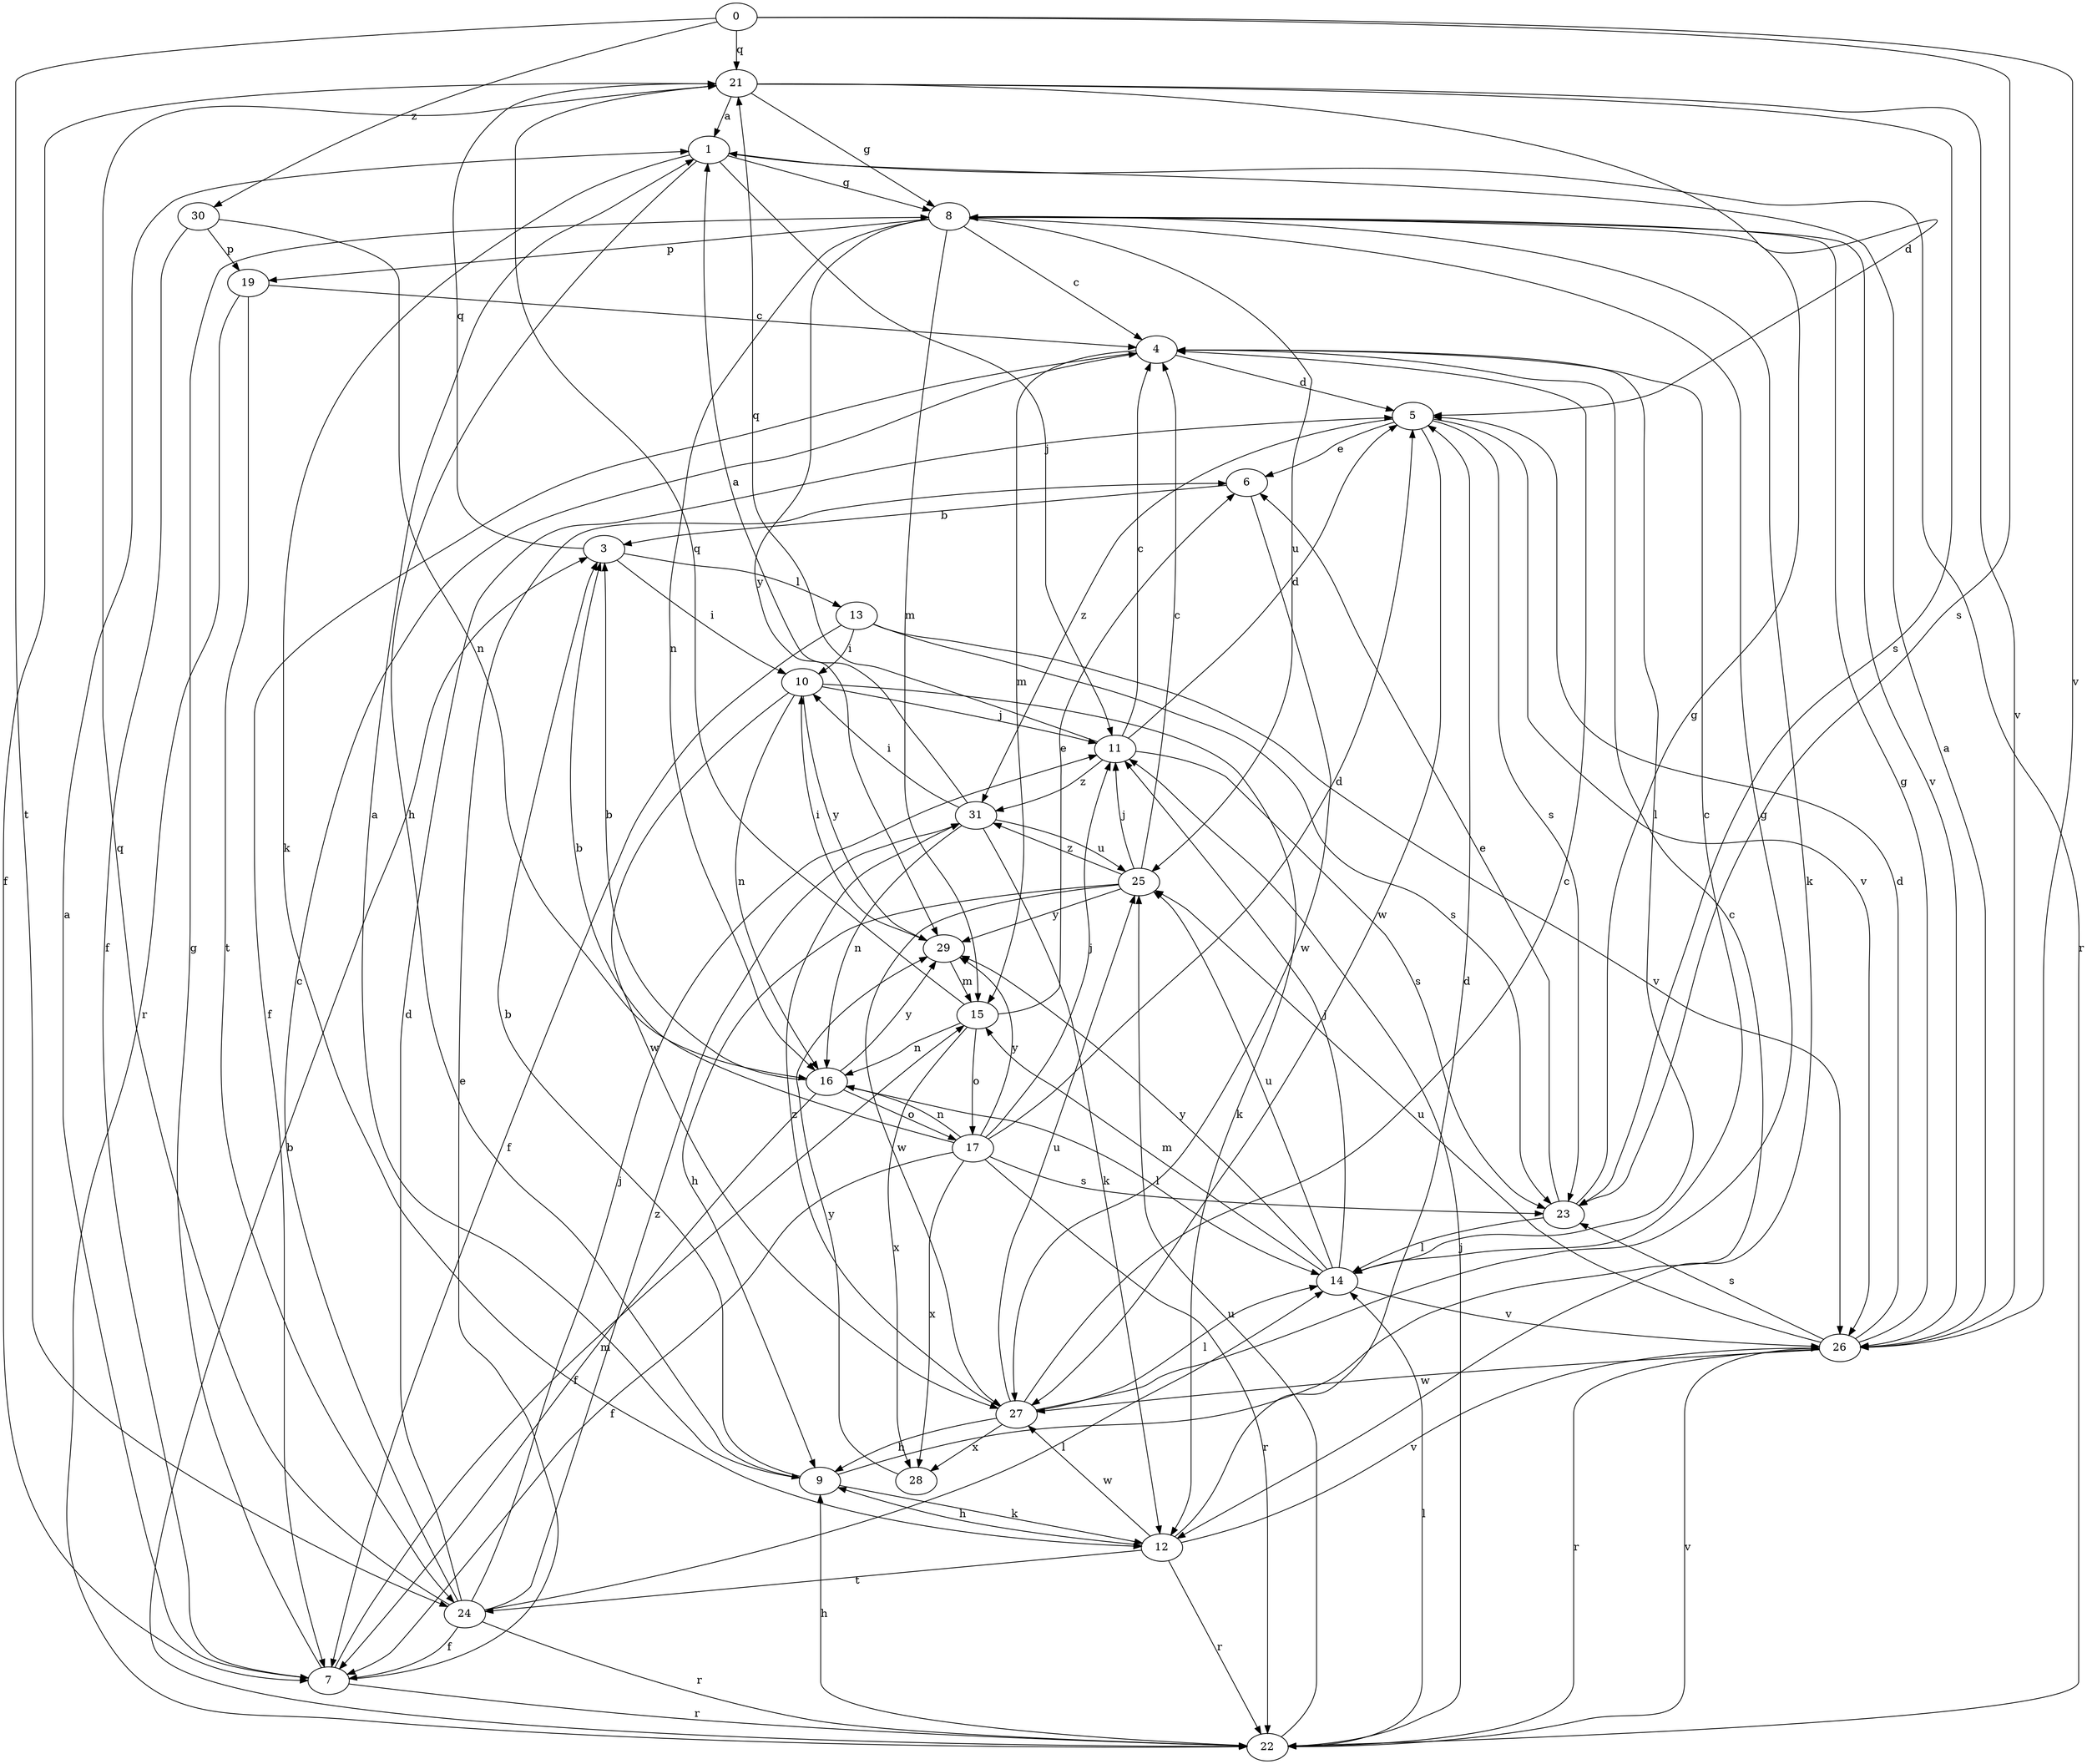 strict digraph  {
0;
1;
3;
4;
5;
6;
7;
8;
9;
10;
11;
12;
13;
14;
15;
16;
17;
19;
21;
22;
23;
24;
25;
26;
27;
28;
29;
30;
31;
0 -> 21  [label=q];
0 -> 23  [label=s];
0 -> 24  [label=t];
0 -> 26  [label=v];
0 -> 30  [label=z];
1 -> 8  [label=g];
1 -> 9  [label=h];
1 -> 11  [label=j];
1 -> 12  [label=k];
1 -> 22  [label=r];
3 -> 10  [label=i];
3 -> 13  [label=l];
3 -> 21  [label=q];
4 -> 5  [label=d];
4 -> 7  [label=f];
4 -> 14  [label=l];
4 -> 15  [label=m];
5 -> 6  [label=e];
5 -> 23  [label=s];
5 -> 26  [label=v];
5 -> 27  [label=w];
5 -> 31  [label=z];
6 -> 3  [label=b];
6 -> 27  [label=w];
7 -> 1  [label=a];
7 -> 6  [label=e];
7 -> 8  [label=g];
7 -> 15  [label=m];
7 -> 22  [label=r];
8 -> 4  [label=c];
8 -> 12  [label=k];
8 -> 15  [label=m];
8 -> 16  [label=n];
8 -> 19  [label=p];
8 -> 25  [label=u];
8 -> 26  [label=v];
8 -> 29  [label=y];
9 -> 1  [label=a];
9 -> 3  [label=b];
9 -> 4  [label=c];
9 -> 12  [label=k];
10 -> 11  [label=j];
10 -> 12  [label=k];
10 -> 16  [label=n];
10 -> 27  [label=w];
10 -> 29  [label=y];
11 -> 4  [label=c];
11 -> 5  [label=d];
11 -> 21  [label=q];
11 -> 23  [label=s];
11 -> 31  [label=z];
12 -> 5  [label=d];
12 -> 9  [label=h];
12 -> 22  [label=r];
12 -> 24  [label=t];
12 -> 26  [label=v];
12 -> 27  [label=w];
13 -> 7  [label=f];
13 -> 10  [label=i];
13 -> 23  [label=s];
13 -> 26  [label=v];
14 -> 4  [label=c];
14 -> 11  [label=j];
14 -> 15  [label=m];
14 -> 25  [label=u];
14 -> 26  [label=v];
14 -> 29  [label=y];
15 -> 6  [label=e];
15 -> 16  [label=n];
15 -> 17  [label=o];
15 -> 21  [label=q];
15 -> 28  [label=x];
16 -> 3  [label=b];
16 -> 7  [label=f];
16 -> 14  [label=l];
16 -> 17  [label=o];
16 -> 29  [label=y];
17 -> 3  [label=b];
17 -> 5  [label=d];
17 -> 7  [label=f];
17 -> 11  [label=j];
17 -> 16  [label=n];
17 -> 22  [label=r];
17 -> 23  [label=s];
17 -> 28  [label=x];
17 -> 29  [label=y];
19 -> 4  [label=c];
19 -> 22  [label=r];
19 -> 24  [label=t];
21 -> 1  [label=a];
21 -> 5  [label=d];
21 -> 7  [label=f];
21 -> 8  [label=g];
21 -> 23  [label=s];
21 -> 26  [label=v];
22 -> 3  [label=b];
22 -> 9  [label=h];
22 -> 11  [label=j];
22 -> 14  [label=l];
22 -> 25  [label=u];
22 -> 26  [label=v];
23 -> 6  [label=e];
23 -> 8  [label=g];
23 -> 14  [label=l];
24 -> 4  [label=c];
24 -> 5  [label=d];
24 -> 7  [label=f];
24 -> 11  [label=j];
24 -> 14  [label=l];
24 -> 21  [label=q];
24 -> 22  [label=r];
24 -> 31  [label=z];
25 -> 4  [label=c];
25 -> 9  [label=h];
25 -> 11  [label=j];
25 -> 27  [label=w];
25 -> 29  [label=y];
25 -> 31  [label=z];
26 -> 1  [label=a];
26 -> 5  [label=d];
26 -> 8  [label=g];
26 -> 22  [label=r];
26 -> 23  [label=s];
26 -> 25  [label=u];
26 -> 27  [label=w];
27 -> 4  [label=c];
27 -> 8  [label=g];
27 -> 9  [label=h];
27 -> 14  [label=l];
27 -> 25  [label=u];
27 -> 28  [label=x];
27 -> 31  [label=z];
28 -> 29  [label=y];
29 -> 10  [label=i];
29 -> 15  [label=m];
30 -> 7  [label=f];
30 -> 16  [label=n];
30 -> 19  [label=p];
31 -> 1  [label=a];
31 -> 10  [label=i];
31 -> 12  [label=k];
31 -> 16  [label=n];
31 -> 25  [label=u];
}
